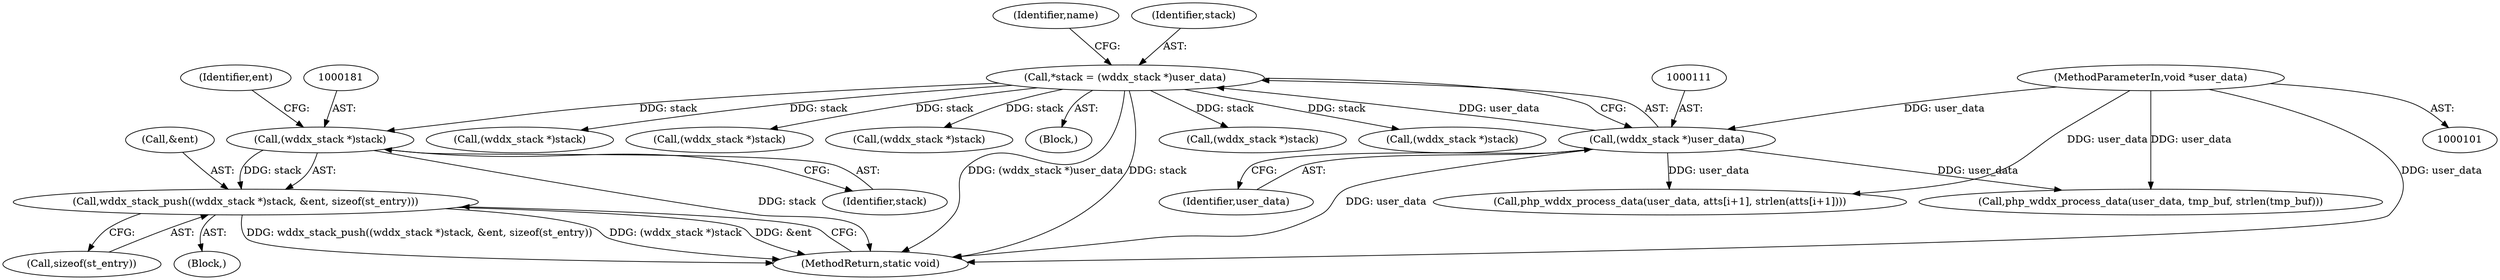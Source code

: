digraph "0_php_2aae60461c2ff7b7fbcdd194c789ac841d0747d7@pointer" {
"1000180" [label="(Call,(wddx_stack *)stack)"];
"1000108" [label="(Call,*stack = (wddx_stack *)user_data)"];
"1000110" [label="(Call,(wddx_stack *)user_data)"];
"1000102" [label="(MethodParameterIn,void *user_data)"];
"1000179" [label="(Call,wddx_stack_push((wddx_stack *)stack, &ent, sizeof(st_entry)))"];
"1000108" [label="(Call,*stack = (wddx_stack *)user_data)"];
"1000116" [label="(Identifier,name)"];
"1000184" [label="(Identifier,ent)"];
"1000109" [label="(Identifier,stack)"];
"1000437" [label="(Call,(wddx_stack *)stack)"];
"1000102" [label="(MethodParameterIn,void *user_data)"];
"1000182" [label="(Identifier,stack)"];
"1000179" [label="(Call,wddx_stack_push((wddx_stack *)stack, &ent, sizeof(st_entry)))"];
"1000332" [label="(Call,(wddx_stack *)stack)"];
"1000402" [label="(Call,(wddx_stack *)stack)"];
"1000110" [label="(Call,(wddx_stack *)user_data)"];
"1000180" [label="(Call,(wddx_stack *)stack)"];
"1000452" [label="(Call,(wddx_stack *)stack)"];
"1000459" [label="(MethodReturn,static void)"];
"1000112" [label="(Identifier,user_data)"];
"1000227" [label="(Call,(wddx_stack *)stack)"];
"1000183" [label="(Call,&ent)"];
"1000185" [label="(Call,sizeof(st_entry))"];
"1000409" [label="(Call,php_wddx_process_data(user_data, atts[i+1], strlen(atts[i+1])))"];
"1000146" [label="(Block,)"];
"1000105" [label="(Block,)"];
"1000292" [label="(Call,php_wddx_process_data(user_data, tmp_buf, strlen(tmp_buf)))"];
"1000180" -> "1000179"  [label="AST: "];
"1000180" -> "1000182"  [label="CFG: "];
"1000181" -> "1000180"  [label="AST: "];
"1000182" -> "1000180"  [label="AST: "];
"1000184" -> "1000180"  [label="CFG: "];
"1000180" -> "1000459"  [label="DDG: stack"];
"1000180" -> "1000179"  [label="DDG: stack"];
"1000108" -> "1000180"  [label="DDG: stack"];
"1000108" -> "1000105"  [label="AST: "];
"1000108" -> "1000110"  [label="CFG: "];
"1000109" -> "1000108"  [label="AST: "];
"1000110" -> "1000108"  [label="AST: "];
"1000116" -> "1000108"  [label="CFG: "];
"1000108" -> "1000459"  [label="DDG: (wddx_stack *)user_data"];
"1000108" -> "1000459"  [label="DDG: stack"];
"1000110" -> "1000108"  [label="DDG: user_data"];
"1000108" -> "1000227"  [label="DDG: stack"];
"1000108" -> "1000332"  [label="DDG: stack"];
"1000108" -> "1000402"  [label="DDG: stack"];
"1000108" -> "1000437"  [label="DDG: stack"];
"1000108" -> "1000452"  [label="DDG: stack"];
"1000110" -> "1000112"  [label="CFG: "];
"1000111" -> "1000110"  [label="AST: "];
"1000112" -> "1000110"  [label="AST: "];
"1000110" -> "1000459"  [label="DDG: user_data"];
"1000102" -> "1000110"  [label="DDG: user_data"];
"1000110" -> "1000292"  [label="DDG: user_data"];
"1000110" -> "1000409"  [label="DDG: user_data"];
"1000102" -> "1000101"  [label="AST: "];
"1000102" -> "1000459"  [label="DDG: user_data"];
"1000102" -> "1000292"  [label="DDG: user_data"];
"1000102" -> "1000409"  [label="DDG: user_data"];
"1000179" -> "1000146"  [label="AST: "];
"1000179" -> "1000185"  [label="CFG: "];
"1000183" -> "1000179"  [label="AST: "];
"1000185" -> "1000179"  [label="AST: "];
"1000459" -> "1000179"  [label="CFG: "];
"1000179" -> "1000459"  [label="DDG: wddx_stack_push((wddx_stack *)stack, &ent, sizeof(st_entry))"];
"1000179" -> "1000459"  [label="DDG: (wddx_stack *)stack"];
"1000179" -> "1000459"  [label="DDG: &ent"];
}

